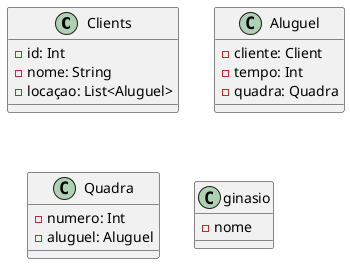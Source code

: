 @startuml ginasio
class Clients {
  - id: Int
  - nome: String
  - locaçao: List<Aluguel>
}

class Aluguel {
  - cliente: Client
  - tempo: Int
  - quadra: Quadra
}

class Quadra {
  - numero: Int
  - aluguel: Aluguel
}

class ginasio {
  - nome
}
@enduml